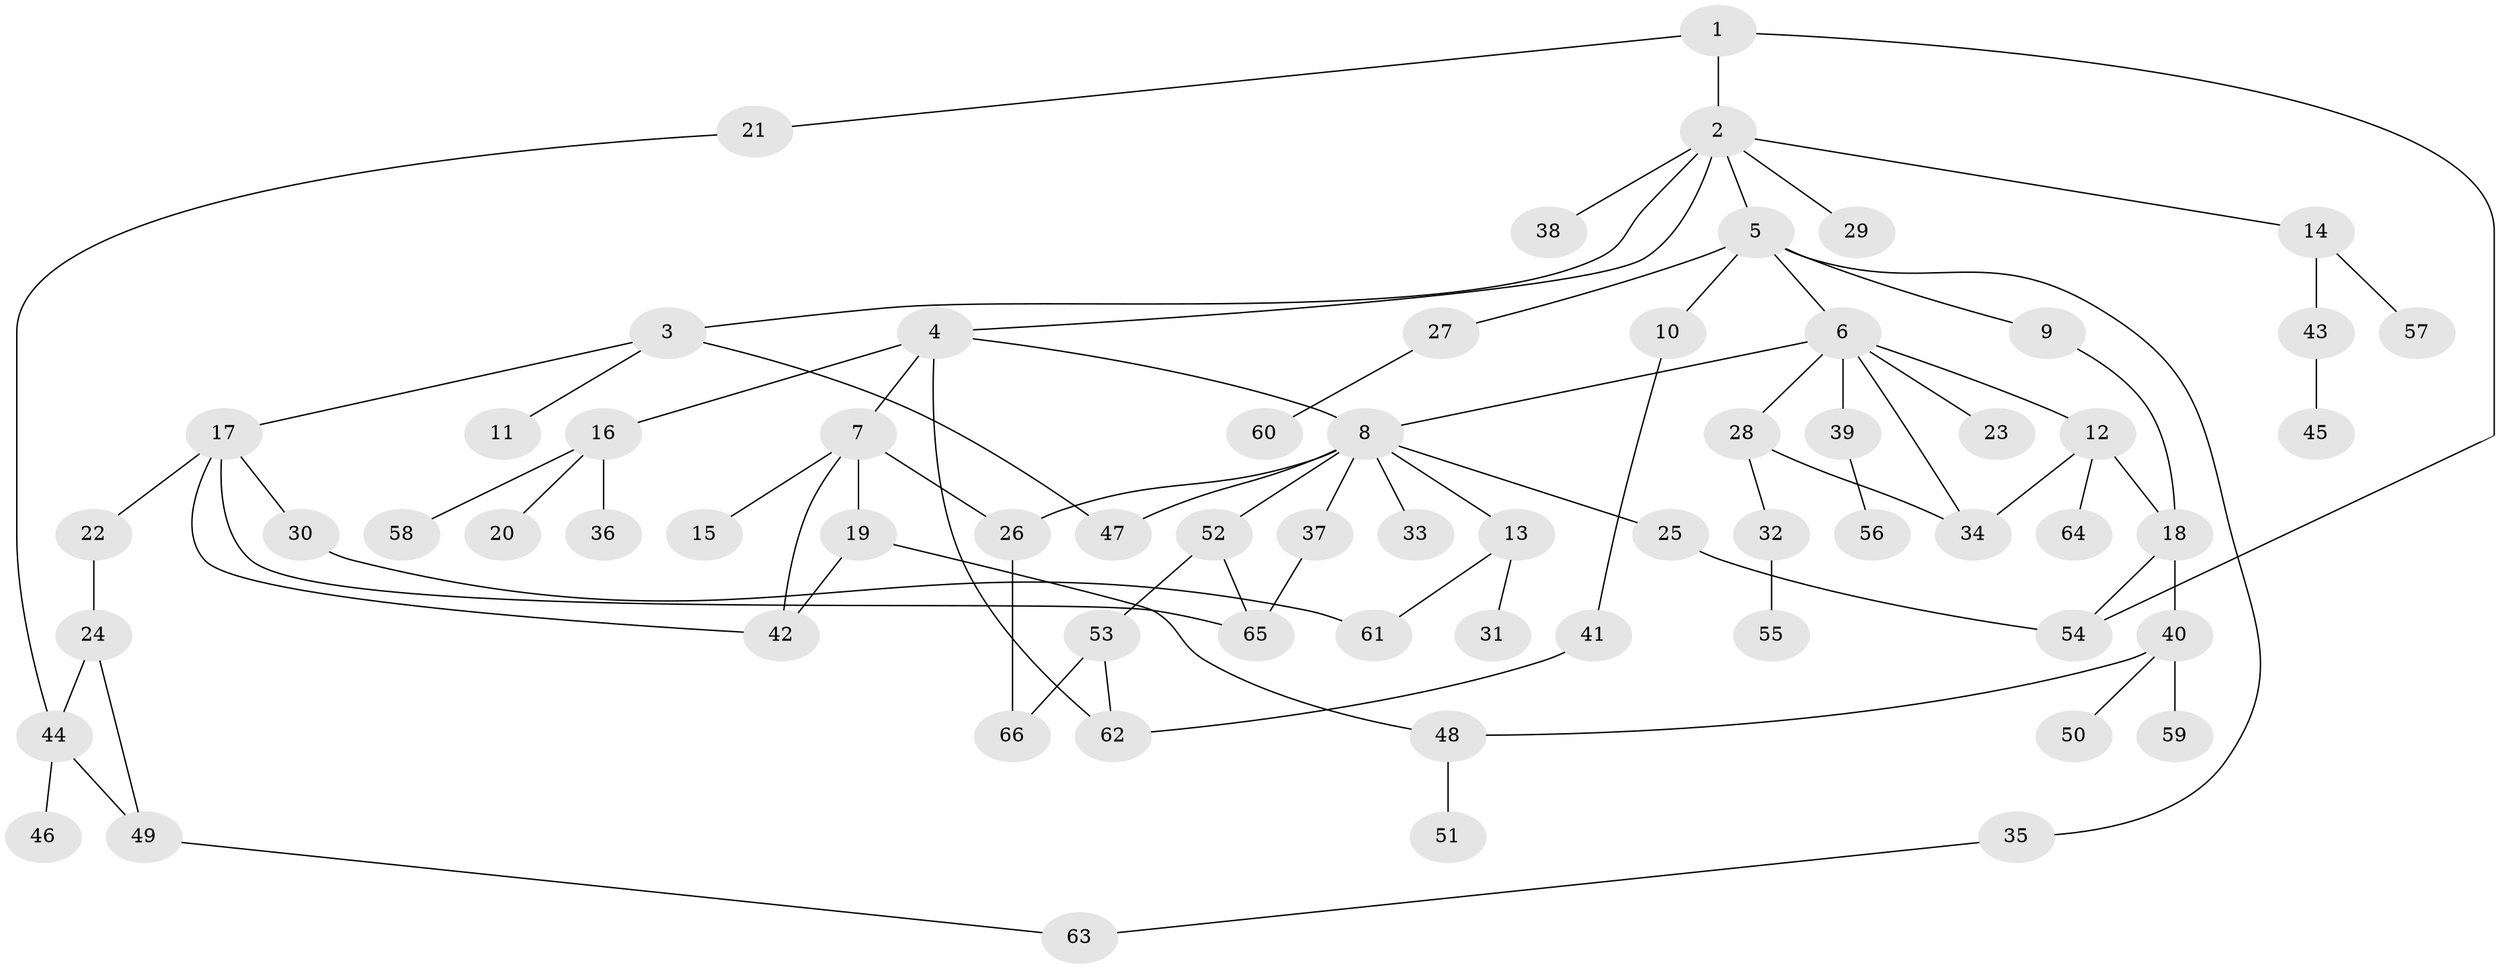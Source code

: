 // coarse degree distribution, {6: 0.1111111111111111, 5: 0.07407407407407407, 3: 0.3333333333333333, 8: 0.037037037037037035, 1: 0.25925925925925924, 2: 0.18518518518518517}
// Generated by graph-tools (version 1.1) at 2025/49/03/04/25 22:49:12]
// undirected, 66 vertices, 85 edges
graph export_dot {
  node [color=gray90,style=filled];
  1;
  2;
  3;
  4;
  5;
  6;
  7;
  8;
  9;
  10;
  11;
  12;
  13;
  14;
  15;
  16;
  17;
  18;
  19;
  20;
  21;
  22;
  23;
  24;
  25;
  26;
  27;
  28;
  29;
  30;
  31;
  32;
  33;
  34;
  35;
  36;
  37;
  38;
  39;
  40;
  41;
  42;
  43;
  44;
  45;
  46;
  47;
  48;
  49;
  50;
  51;
  52;
  53;
  54;
  55;
  56;
  57;
  58;
  59;
  60;
  61;
  62;
  63;
  64;
  65;
  66;
  1 -- 2;
  1 -- 21;
  1 -- 54;
  2 -- 3;
  2 -- 4;
  2 -- 5;
  2 -- 14;
  2 -- 29;
  2 -- 38;
  3 -- 11;
  3 -- 17;
  3 -- 47;
  4 -- 7;
  4 -- 8;
  4 -- 16;
  4 -- 62;
  5 -- 6;
  5 -- 9;
  5 -- 10;
  5 -- 27;
  5 -- 35;
  6 -- 12;
  6 -- 23;
  6 -- 28;
  6 -- 39;
  6 -- 34;
  6 -- 8;
  7 -- 15;
  7 -- 19;
  7 -- 42;
  7 -- 26;
  8 -- 13;
  8 -- 25;
  8 -- 26;
  8 -- 33;
  8 -- 37;
  8 -- 47;
  8 -- 52;
  9 -- 18;
  10 -- 41;
  12 -- 64;
  12 -- 34;
  12 -- 18;
  13 -- 31;
  13 -- 61;
  14 -- 43;
  14 -- 57;
  16 -- 20;
  16 -- 36;
  16 -- 58;
  17 -- 22;
  17 -- 30;
  17 -- 65;
  17 -- 42;
  18 -- 40;
  18 -- 54;
  19 -- 48;
  19 -- 42;
  21 -- 44;
  22 -- 24;
  24 -- 49;
  24 -- 44;
  25 -- 54;
  26 -- 66;
  27 -- 60;
  28 -- 32;
  28 -- 34;
  30 -- 61;
  32 -- 55;
  35 -- 63;
  37 -- 65;
  39 -- 56;
  40 -- 50;
  40 -- 59;
  40 -- 48;
  41 -- 62;
  43 -- 45;
  44 -- 46;
  44 -- 49;
  48 -- 51;
  49 -- 63;
  52 -- 53;
  52 -- 65;
  53 -- 62;
  53 -- 66;
}

